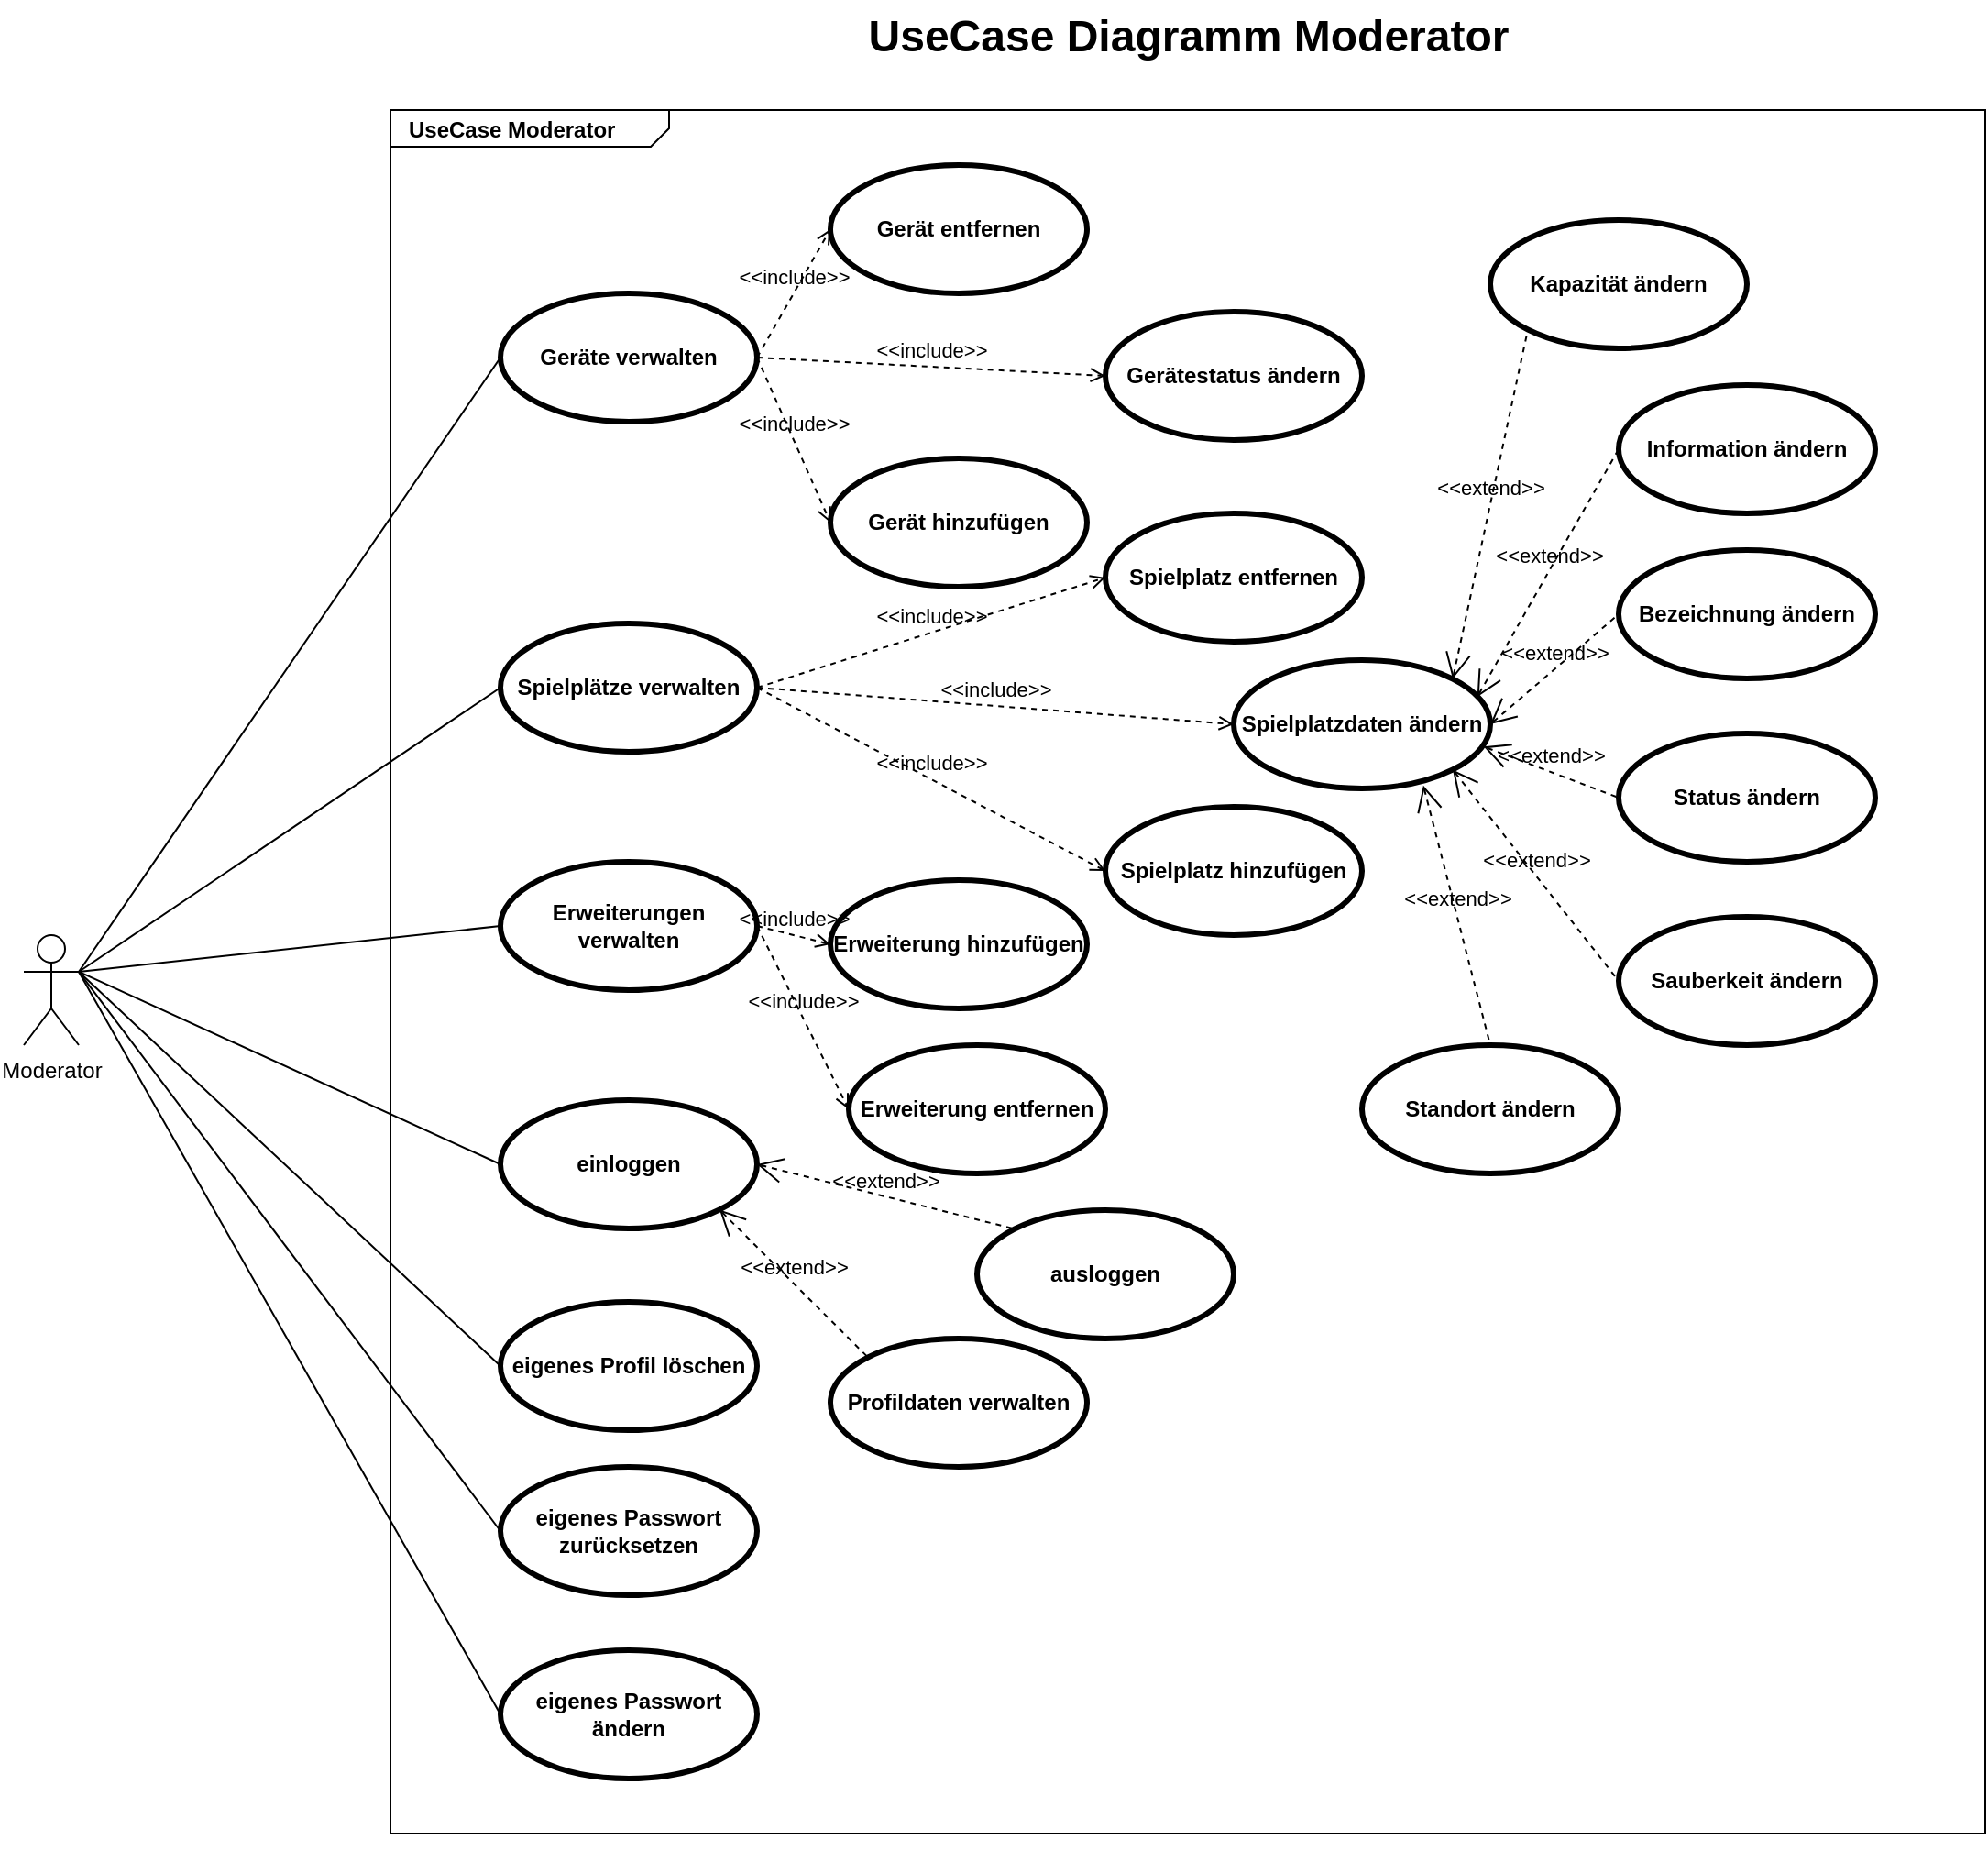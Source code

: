 <mxfile version="13.10.6" type="device"><diagram name="Page-1" id="929967ad-93f9-6ef4-fab6-5d389245f69c"><mxGraphModel dx="1673" dy="934" grid="1" gridSize="10" guides="1" tooltips="1" connect="1" arrows="1" fold="1" page="1" pageScale="1.5" pageWidth="1169" pageHeight="826" background="none" math="0" shadow="0" extFonts="Permanent Marker^https://fonts.googleapis.com/css?family=Permanent+Marker"><root><mxCell id="0" style=";html=1;"/><mxCell id="1" style=";html=1;" parent="0"/><mxCell id="1672d66443f91eb5-1" value="&lt;p style=&quot;margin: 0px ; margin-top: 4px ; margin-left: 10px ; text-align: left&quot;&gt;&lt;b&gt;UseCase Moderator&lt;/b&gt;&lt;/p&gt;" style="html=1;strokeWidth=1;shape=mxgraph.sysml.package;html=1;overflow=fill;whiteSpace=wrap;fillColor=none;gradientColor=none;fontSize=12;align=center;labelX=152.88;" parent="1" vertex="1"><mxGeometry x="260" y="100" width="870" height="940" as="geometry"/></mxCell><mxCell id="1672d66443f91eb5-23" value="UseCase Diagramm Moderator" style="text;strokeColor=none;fillColor=none;html=1;fontSize=24;fontStyle=1;verticalAlign=middle;align=center;" parent="1" vertex="1"><mxGeometry x="260" y="40" width="870" height="40" as="geometry"/></mxCell><mxCell id="x6j4W-cQWIcN5rfus4U2-1" value="Moderator" style="shape=umlActor;html=1;verticalLabelPosition=bottom;verticalAlign=top;align=center;" parent="1" vertex="1"><mxGeometry x="60" y="550" width="30" height="60" as="geometry"/></mxCell><mxCell id="x6j4W-cQWIcN5rfus4U2-9" value="Gerät entfernen" style="shape=ellipse;html=1;strokeWidth=3;fontStyle=1;whiteSpace=wrap;align=center;perimeter=ellipsePerimeter;" parent="1" vertex="1"><mxGeometry x="500" y="130" width="140" height="70" as="geometry"/></mxCell><mxCell id="x6j4W-cQWIcN5rfus4U2-10" value="Geräte verwalten" style="shape=ellipse;html=1;strokeWidth=3;fontStyle=1;whiteSpace=wrap;align=center;perimeter=ellipsePerimeter;" parent="1" vertex="1"><mxGeometry x="320" y="200" width="140" height="70" as="geometry"/></mxCell><mxCell id="x6j4W-cQWIcN5rfus4U2-12" value="Gerätestatus ändern" style="shape=ellipse;html=1;strokeWidth=3;fontStyle=1;whiteSpace=wrap;align=center;perimeter=ellipsePerimeter;" parent="1" vertex="1"><mxGeometry x="650" y="210" width="140" height="70" as="geometry"/></mxCell><mxCell id="x6j4W-cQWIcN5rfus4U2-29" style="edgeStyle=orthogonalEdgeStyle;rounded=0;orthogonalLoop=1;jettySize=auto;html=1;exitX=0.5;exitY=1;exitDx=0;exitDy=0;exitPerimeter=0;" parent="1" source="1672d66443f91eb5-1" target="1672d66443f91eb5-1" edge="1"><mxGeometry relative="1" as="geometry"/></mxCell><mxCell id="T0im5-2Uz31-myXq7a-I-3" value="Spielplatz hinzufügen" style="shape=ellipse;html=1;strokeWidth=3;fontStyle=1;whiteSpace=wrap;align=center;perimeter=ellipsePerimeter;" vertex="1" parent="1"><mxGeometry x="650" y="480" width="140" height="70" as="geometry"/></mxCell><mxCell id="T0im5-2Uz31-myXq7a-I-5" value="Spielplatz entfernen" style="shape=ellipse;html=1;strokeWidth=3;fontStyle=1;whiteSpace=wrap;align=center;perimeter=ellipsePerimeter;" vertex="1" parent="1"><mxGeometry x="650" y="320" width="140" height="70" as="geometry"/></mxCell><mxCell id="T0im5-2Uz31-myXq7a-I-9" value="Spielplätze verwalten" style="shape=ellipse;html=1;strokeWidth=3;fontStyle=1;whiteSpace=wrap;align=center;perimeter=ellipsePerimeter;" vertex="1" parent="1"><mxGeometry x="320" y="380" width="140" height="70" as="geometry"/></mxCell><mxCell id="T0im5-2Uz31-myXq7a-I-15" value="&amp;lt;&amp;lt;include&amp;gt;&amp;gt;" style="edgeStyle=none;html=1;endArrow=open;verticalAlign=bottom;dashed=1;labelBackgroundColor=none;exitX=1;exitY=0.5;exitDx=0;exitDy=0;entryX=0;entryY=0.5;entryDx=0;entryDy=0;" edge="1" parent="1" source="x6j4W-cQWIcN5rfus4U2-10" target="x6j4W-cQWIcN5rfus4U2-9"><mxGeometry width="160" relative="1" as="geometry"><mxPoint x="827.06" y="155.97" as="sourcePoint"/><mxPoint x="510" y="205" as="targetPoint"/></mxGeometry></mxCell><mxCell id="T0im5-2Uz31-myXq7a-I-16" value="Erweiterungen verwalten" style="shape=ellipse;html=1;strokeWidth=3;fontStyle=1;whiteSpace=wrap;align=center;perimeter=ellipsePerimeter;" vertex="1" parent="1"><mxGeometry x="320" y="510" width="140" height="70" as="geometry"/></mxCell><mxCell id="T0im5-2Uz31-myXq7a-I-17" value="&amp;lt;&amp;lt;include&amp;gt;&amp;gt;" style="edgeStyle=none;html=1;endArrow=open;verticalAlign=bottom;dashed=1;labelBackgroundColor=none;entryX=0;entryY=0.5;entryDx=0;entryDy=0;exitX=1;exitY=0.5;exitDx=0;exitDy=0;" edge="1" parent="1" source="x6j4W-cQWIcN5rfus4U2-10" target="x6j4W-cQWIcN5rfus4U2-12"><mxGeometry width="160" relative="1" as="geometry"><mxPoint x="450" y="220" as="sourcePoint"/><mxPoint x="580.0" y="165" as="targetPoint"/></mxGeometry></mxCell><mxCell id="T0im5-2Uz31-myXq7a-I-18" value="Gerät hinzufügen" style="shape=ellipse;html=1;strokeWidth=3;fontStyle=1;whiteSpace=wrap;align=center;perimeter=ellipsePerimeter;" vertex="1" parent="1"><mxGeometry x="500" y="290" width="140" height="70" as="geometry"/></mxCell><mxCell id="T0im5-2Uz31-myXq7a-I-19" value="&amp;lt;&amp;lt;include&amp;gt;&amp;gt;" style="edgeStyle=none;html=1;endArrow=open;verticalAlign=bottom;dashed=1;labelBackgroundColor=none;entryX=0;entryY=0.5;entryDx=0;entryDy=0;exitX=1;exitY=0.5;exitDx=0;exitDy=0;" edge="1" parent="1" source="x6j4W-cQWIcN5rfus4U2-10" target="T0im5-2Uz31-myXq7a-I-18"><mxGeometry width="160" relative="1" as="geometry"><mxPoint x="460" y="230" as="sourcePoint"/><mxPoint x="580.0" y="245" as="targetPoint"/></mxGeometry></mxCell><mxCell id="T0im5-2Uz31-myXq7a-I-20" value="Spielplatzdaten ändern" style="shape=ellipse;html=1;strokeWidth=3;fontStyle=1;whiteSpace=wrap;align=center;perimeter=ellipsePerimeter;" vertex="1" parent="1"><mxGeometry x="720" y="400" width="140" height="70" as="geometry"/></mxCell><mxCell id="T0im5-2Uz31-myXq7a-I-21" value="Erweiterung entfernen" style="shape=ellipse;html=1;strokeWidth=3;fontStyle=1;whiteSpace=wrap;align=center;perimeter=ellipsePerimeter;" vertex="1" parent="1"><mxGeometry x="510" y="610" width="140" height="70" as="geometry"/></mxCell><mxCell id="T0im5-2Uz31-myXq7a-I-22" value="Erweiterung hinzufügen" style="shape=ellipse;html=1;strokeWidth=3;fontStyle=1;whiteSpace=wrap;align=center;perimeter=ellipsePerimeter;" vertex="1" parent="1"><mxGeometry x="500" y="520" width="140" height="70" as="geometry"/></mxCell><mxCell id="T0im5-2Uz31-myXq7a-I-23" value="&amp;lt;&amp;lt;include&amp;gt;&amp;gt;" style="edgeStyle=none;html=1;endArrow=open;verticalAlign=bottom;dashed=1;labelBackgroundColor=none;entryX=0;entryY=0.5;entryDx=0;entryDy=0;exitX=1;exitY=0.5;exitDx=0;exitDy=0;" edge="1" parent="1" source="T0im5-2Uz31-myXq7a-I-9" target="T0im5-2Uz31-myXq7a-I-5"><mxGeometry width="160" relative="1" as="geometry"><mxPoint x="449.919" y="269.536" as="sourcePoint"/><mxPoint x="510.0" y="335.0" as="targetPoint"/></mxGeometry></mxCell><mxCell id="T0im5-2Uz31-myXq7a-I-24" value="&amp;lt;&amp;lt;include&amp;gt;&amp;gt;" style="edgeStyle=none;html=1;endArrow=open;verticalAlign=bottom;dashed=1;labelBackgroundColor=none;entryX=0;entryY=0.5;entryDx=0;entryDy=0;exitX=1;exitY=0.5;exitDx=0;exitDy=0;" edge="1" parent="1" source="T0im5-2Uz31-myXq7a-I-9" target="T0im5-2Uz31-myXq7a-I-20"><mxGeometry width="160" relative="1" as="geometry"><mxPoint x="470.0" y="405.0" as="sourcePoint"/><mxPoint x="660.0" y="365.0" as="targetPoint"/></mxGeometry></mxCell><mxCell id="T0im5-2Uz31-myXq7a-I-25" value="&amp;lt;&amp;lt;include&amp;gt;&amp;gt;" style="edgeStyle=none;html=1;endArrow=open;verticalAlign=bottom;dashed=1;labelBackgroundColor=none;entryX=0;entryY=0.5;entryDx=0;entryDy=0;exitX=1;exitY=0.5;exitDx=0;exitDy=0;" edge="1" parent="1" source="T0im5-2Uz31-myXq7a-I-9" target="T0im5-2Uz31-myXq7a-I-3"><mxGeometry width="160" relative="1" as="geometry"><mxPoint x="470.0" y="405.0" as="sourcePoint"/><mxPoint x="660.0" y="445.0" as="targetPoint"/></mxGeometry></mxCell><mxCell id="T0im5-2Uz31-myXq7a-I-26" value="&amp;lt;&amp;lt;include&amp;gt;&amp;gt;" style="edgeStyle=none;html=1;endArrow=open;verticalAlign=bottom;dashed=1;labelBackgroundColor=none;entryX=0;entryY=0.5;entryDx=0;entryDy=0;exitX=1;exitY=0.5;exitDx=0;exitDy=0;" edge="1" parent="1" source="T0im5-2Uz31-myXq7a-I-16" target="T0im5-2Uz31-myXq7a-I-22"><mxGeometry width="160" relative="1" as="geometry"><mxPoint x="470.0" y="405.0" as="sourcePoint"/><mxPoint x="660.0" y="525.0" as="targetPoint"/></mxGeometry></mxCell><mxCell id="T0im5-2Uz31-myXq7a-I-27" value="&amp;lt;&amp;lt;include&amp;gt;&amp;gt;" style="edgeStyle=none;html=1;endArrow=open;verticalAlign=bottom;dashed=1;labelBackgroundColor=none;entryX=0;entryY=0.5;entryDx=0;entryDy=0;exitX=1;exitY=0.5;exitDx=0;exitDy=0;" edge="1" parent="1" source="T0im5-2Uz31-myXq7a-I-16" target="T0im5-2Uz31-myXq7a-I-21"><mxGeometry width="160" relative="1" as="geometry"><mxPoint x="470.0" y="595.0" as="sourcePoint"/><mxPoint x="510.0" y="575.0" as="targetPoint"/></mxGeometry></mxCell><mxCell id="T0im5-2Uz31-myXq7a-I-29" value="" style="endArrow=none;html=1;entryX=0;entryY=0.5;entryDx=0;entryDy=0;exitX=1;exitY=0.333;exitDx=0;exitDy=0;exitPerimeter=0;" edge="1" parent="1" source="x6j4W-cQWIcN5rfus4U2-1" target="T0im5-2Uz31-myXq7a-I-9"><mxGeometry width="50" height="50" relative="1" as="geometry"><mxPoint x="360" y="500" as="sourcePoint"/><mxPoint x="410" y="450" as="targetPoint"/></mxGeometry></mxCell><mxCell id="T0im5-2Uz31-myXq7a-I-31" value="" style="endArrow=none;html=1;entryX=0;entryY=0.5;entryDx=0;entryDy=0;exitX=1;exitY=0.333;exitDx=0;exitDy=0;exitPerimeter=0;" edge="1" parent="1" source="x6j4W-cQWIcN5rfus4U2-1" target="x6j4W-cQWIcN5rfus4U2-10"><mxGeometry width="50" height="50" relative="1" as="geometry"><mxPoint x="290" y="340" as="sourcePoint"/><mxPoint x="340" y="290" as="targetPoint"/></mxGeometry></mxCell><mxCell id="T0im5-2Uz31-myXq7a-I-32" value="" style="endArrow=none;html=1;entryX=0;entryY=0.5;entryDx=0;entryDy=0;exitX=1;exitY=0.333;exitDx=0;exitDy=0;exitPerimeter=0;" edge="1" parent="1" source="x6j4W-cQWIcN5rfus4U2-1" target="T0im5-2Uz31-myXq7a-I-16"><mxGeometry width="50" height="50" relative="1" as="geometry"><mxPoint x="180" y="310" as="sourcePoint"/><mxPoint x="360" y="490" as="targetPoint"/></mxGeometry></mxCell><mxCell id="T0im5-2Uz31-myXq7a-I-35" value="Kapazität ändern" style="shape=ellipse;html=1;strokeWidth=3;fontStyle=1;whiteSpace=wrap;align=center;perimeter=ellipsePerimeter;" vertex="1" parent="1"><mxGeometry x="860" y="160" width="140" height="70" as="geometry"/></mxCell><mxCell id="T0im5-2Uz31-myXq7a-I-36" value="Bezeichnung ändern" style="shape=ellipse;html=1;strokeWidth=3;fontStyle=1;whiteSpace=wrap;align=center;perimeter=ellipsePerimeter;" vertex="1" parent="1"><mxGeometry x="930" y="340" width="140" height="70" as="geometry"/></mxCell><mxCell id="T0im5-2Uz31-myXq7a-I-37" value="Information ändern" style="shape=ellipse;html=1;strokeWidth=3;fontStyle=1;whiteSpace=wrap;align=center;perimeter=ellipsePerimeter;" vertex="1" parent="1"><mxGeometry x="930" y="250" width="140" height="70" as="geometry"/></mxCell><mxCell id="T0im5-2Uz31-myXq7a-I-42" value="Sauberkeit ändern" style="shape=ellipse;html=1;strokeWidth=3;fontStyle=1;whiteSpace=wrap;align=center;perimeter=ellipsePerimeter;" vertex="1" parent="1"><mxGeometry x="930" y="540" width="140" height="70" as="geometry"/></mxCell><mxCell id="T0im5-2Uz31-myXq7a-I-43" value="Status ändern" style="shape=ellipse;html=1;strokeWidth=3;fontStyle=1;whiteSpace=wrap;align=center;perimeter=ellipsePerimeter;" vertex="1" parent="1"><mxGeometry x="930" y="440" width="140" height="70" as="geometry"/></mxCell><mxCell id="T0im5-2Uz31-myXq7a-I-47" value="einloggen" style="shape=ellipse;html=1;strokeWidth=3;fontStyle=1;whiteSpace=wrap;align=center;perimeter=ellipsePerimeter;" vertex="1" parent="1"><mxGeometry x="320" y="640" width="140" height="70" as="geometry"/></mxCell><mxCell id="T0im5-2Uz31-myXq7a-I-48" value="ausloggen" style="shape=ellipse;html=1;strokeWidth=3;fontStyle=1;whiteSpace=wrap;align=center;perimeter=ellipsePerimeter;" vertex="1" parent="1"><mxGeometry x="580" y="700" width="140" height="70" as="geometry"/></mxCell><mxCell id="T0im5-2Uz31-myXq7a-I-49" value="Profildaten verwalten" style="shape=ellipse;html=1;strokeWidth=3;fontStyle=1;whiteSpace=wrap;align=center;perimeter=ellipsePerimeter;" vertex="1" parent="1"><mxGeometry x="500" y="770" width="140" height="70" as="geometry"/></mxCell><mxCell id="T0im5-2Uz31-myXq7a-I-50" value="&amp;lt;&amp;lt;extend&amp;gt;&amp;gt;" style="edgeStyle=none;html=1;startArrow=open;endArrow=none;startSize=12;verticalAlign=bottom;dashed=1;labelBackgroundColor=none;exitX=1;exitY=0.5;exitDx=0;exitDy=0;entryX=0;entryY=0;entryDx=0;entryDy=0;" edge="1" parent="1" source="T0im5-2Uz31-myXq7a-I-47" target="T0im5-2Uz31-myXq7a-I-48"><mxGeometry width="160" relative="1" as="geometry"><mxPoint x="650" y="590" as="sourcePoint"/><mxPoint x="810" y="590" as="targetPoint"/></mxGeometry></mxCell><mxCell id="T0im5-2Uz31-myXq7a-I-51" value="&amp;lt;&amp;lt;extend&amp;gt;&amp;gt;" style="edgeStyle=none;html=1;startArrow=open;endArrow=none;startSize=12;verticalAlign=bottom;dashed=1;labelBackgroundColor=none;exitX=1;exitY=1;exitDx=0;exitDy=0;entryX=0;entryY=0;entryDx=0;entryDy=0;" edge="1" parent="1" source="T0im5-2Uz31-myXq7a-I-47" target="T0im5-2Uz31-myXq7a-I-49"><mxGeometry width="160" relative="1" as="geometry"><mxPoint x="470.0" y="705.0" as="sourcePoint"/><mxPoint x="530.081" y="730.464" as="targetPoint"/></mxGeometry></mxCell><mxCell id="T0im5-2Uz31-myXq7a-I-52" value="eigenes Profil löschen" style="shape=ellipse;html=1;strokeWidth=3;fontStyle=1;whiteSpace=wrap;align=center;perimeter=ellipsePerimeter;" vertex="1" parent="1"><mxGeometry x="320" y="750" width="140" height="70" as="geometry"/></mxCell><mxCell id="T0im5-2Uz31-myXq7a-I-53" value="" style="endArrow=none;html=1;entryX=0;entryY=0.5;entryDx=0;entryDy=0;exitX=1;exitY=0.333;exitDx=0;exitDy=0;exitPerimeter=0;" edge="1" parent="1" source="x6j4W-cQWIcN5rfus4U2-1" target="T0im5-2Uz31-myXq7a-I-47"><mxGeometry width="50" height="50" relative="1" as="geometry"><mxPoint x="190" y="320.0" as="sourcePoint"/><mxPoint x="330.0" y="595.0" as="targetPoint"/></mxGeometry></mxCell><mxCell id="T0im5-2Uz31-myXq7a-I-54" value="" style="endArrow=none;html=1;entryX=0;entryY=0.5;entryDx=0;entryDy=0;exitX=1;exitY=0.333;exitDx=0;exitDy=0;exitPerimeter=0;" edge="1" parent="1" source="x6j4W-cQWIcN5rfus4U2-1" target="T0im5-2Uz31-myXq7a-I-52"><mxGeometry width="50" height="50" relative="1" as="geometry"><mxPoint x="190" y="320.0" as="sourcePoint"/><mxPoint x="330.0" y="685.0" as="targetPoint"/></mxGeometry></mxCell><mxCell id="T0im5-2Uz31-myXq7a-I-55" value="eigenes Passwort zurücksetzen" style="shape=ellipse;html=1;strokeWidth=3;fontStyle=1;whiteSpace=wrap;align=center;perimeter=ellipsePerimeter;" vertex="1" parent="1"><mxGeometry x="320" y="840" width="140" height="70" as="geometry"/></mxCell><mxCell id="T0im5-2Uz31-myXq7a-I-56" value="" style="endArrow=none;html=1;entryX=0;entryY=0.5;entryDx=0;entryDy=0;exitX=1;exitY=0.333;exitDx=0;exitDy=0;exitPerimeter=0;" edge="1" parent="1" source="x6j4W-cQWIcN5rfus4U2-1" target="T0im5-2Uz31-myXq7a-I-55"><mxGeometry width="50" height="50" relative="1" as="geometry"><mxPoint x="190" y="320.0" as="sourcePoint"/><mxPoint x="330.0" y="795.0" as="targetPoint"/></mxGeometry></mxCell><mxCell id="T0im5-2Uz31-myXq7a-I-57" value="eigenes Passwort ändern" style="shape=ellipse;html=1;strokeWidth=3;fontStyle=1;whiteSpace=wrap;align=center;perimeter=ellipsePerimeter;" vertex="1" parent="1"><mxGeometry x="320" y="940" width="140" height="70" as="geometry"/></mxCell><mxCell id="T0im5-2Uz31-myXq7a-I-58" value="" style="endArrow=none;html=1;entryX=0;entryY=0.5;entryDx=0;entryDy=0;exitX=1;exitY=0.333;exitDx=0;exitDy=0;exitPerimeter=0;" edge="1" parent="1" source="x6j4W-cQWIcN5rfus4U2-1" target="T0im5-2Uz31-myXq7a-I-57"><mxGeometry width="50" height="50" relative="1" as="geometry"><mxPoint x="170" y="500.0" as="sourcePoint"/><mxPoint x="330.0" y="885" as="targetPoint"/></mxGeometry></mxCell><mxCell id="T0im5-2Uz31-myXq7a-I-59" value="Standort ändern" style="shape=ellipse;html=1;strokeWidth=3;fontStyle=1;whiteSpace=wrap;align=center;perimeter=ellipsePerimeter;" vertex="1" parent="1"><mxGeometry x="790" y="610" width="140" height="70" as="geometry"/></mxCell><mxCell id="T0im5-2Uz31-myXq7a-I-60" value="&amp;lt;&amp;lt;extend&amp;gt;&amp;gt;" style="edgeStyle=none;html=1;startArrow=open;endArrow=none;startSize=12;verticalAlign=bottom;dashed=1;labelBackgroundColor=none;exitX=1;exitY=0;exitDx=0;exitDy=0;entryX=0;entryY=1;entryDx=0;entryDy=0;" edge="1" parent="1" source="T0im5-2Uz31-myXq7a-I-20" target="T0im5-2Uz31-myXq7a-I-35"><mxGeometry width="160" relative="1" as="geometry"><mxPoint x="889.919" y="559.996" as="sourcePoint"/><mxPoint x="970.081" y="640.924" as="targetPoint"/></mxGeometry></mxCell><mxCell id="T0im5-2Uz31-myXq7a-I-61" value="&amp;lt;&amp;lt;extend&amp;gt;&amp;gt;" style="edgeStyle=none;html=1;startArrow=open;endArrow=none;startSize=12;verticalAlign=bottom;dashed=1;labelBackgroundColor=none;exitX=0.949;exitY=0.287;exitDx=0;exitDy=0;entryX=0;entryY=0.5;entryDx=0;entryDy=0;exitPerimeter=0;" edge="1" parent="1" source="T0im5-2Uz31-myXq7a-I-20" target="T0im5-2Uz31-myXq7a-I-37"><mxGeometry width="160" relative="1" as="geometry"><mxPoint x="989.919" y="460.464" as="sourcePoint"/><mxPoint x="1070.0" y="285.0" as="targetPoint"/></mxGeometry></mxCell><mxCell id="T0im5-2Uz31-myXq7a-I-62" value="&amp;lt;&amp;lt;extend&amp;gt;&amp;gt;" style="edgeStyle=none;html=1;startArrow=open;endArrow=none;startSize=12;verticalAlign=bottom;dashed=1;labelBackgroundColor=none;exitX=1;exitY=0.5;exitDx=0;exitDy=0;entryX=0;entryY=0.5;entryDx=0;entryDy=0;" edge="1" parent="1" source="T0im5-2Uz31-myXq7a-I-20" target="T0im5-2Uz31-myXq7a-I-36"><mxGeometry width="160" relative="1" as="geometry"><mxPoint x="999.919" y="470.464" as="sourcePoint"/><mxPoint x="1080.0" y="295.0" as="targetPoint"/></mxGeometry></mxCell><mxCell id="T0im5-2Uz31-myXq7a-I-63" value="&amp;lt;&amp;lt;extend&amp;gt;&amp;gt;" style="edgeStyle=none;html=1;startArrow=open;endArrow=none;startSize=12;verticalAlign=bottom;dashed=1;labelBackgroundColor=none;exitX=0.974;exitY=0.674;exitDx=0;exitDy=0;entryX=0;entryY=0.5;entryDx=0;entryDy=0;exitPerimeter=0;" edge="1" parent="1" source="T0im5-2Uz31-myXq7a-I-20" target="T0im5-2Uz31-myXq7a-I-43"><mxGeometry width="160" relative="1" as="geometry"><mxPoint x="1009.919" y="480.464" as="sourcePoint"/><mxPoint x="1090.0" y="305.0" as="targetPoint"/></mxGeometry></mxCell><mxCell id="T0im5-2Uz31-myXq7a-I-64" value="&amp;lt;&amp;lt;extend&amp;gt;&amp;gt;" style="edgeStyle=none;html=1;startArrow=open;endArrow=none;startSize=12;verticalAlign=bottom;dashed=1;labelBackgroundColor=none;exitX=1;exitY=1;exitDx=0;exitDy=0;entryX=0;entryY=0.5;entryDx=0;entryDy=0;" edge="1" parent="1" source="T0im5-2Uz31-myXq7a-I-20" target="T0im5-2Uz31-myXq7a-I-42"><mxGeometry width="160" relative="1" as="geometry"><mxPoint x="1019.919" y="490.464" as="sourcePoint"/><mxPoint x="1100.0" y="315.0" as="targetPoint"/></mxGeometry></mxCell><mxCell id="T0im5-2Uz31-myXq7a-I-65" value="&amp;lt;&amp;lt;extend&amp;gt;&amp;gt;" style="edgeStyle=none;html=1;startArrow=open;endArrow=none;startSize=12;verticalAlign=bottom;dashed=1;labelBackgroundColor=none;exitX=0.739;exitY=0.976;exitDx=0;exitDy=0;entryX=0.5;entryY=0;entryDx=0;entryDy=0;exitPerimeter=0;" edge="1" parent="1" source="T0im5-2Uz31-myXq7a-I-20" target="T0im5-2Uz31-myXq7a-I-59"><mxGeometry width="160" relative="1" as="geometry"><mxPoint x="1029.919" y="500.464" as="sourcePoint"/><mxPoint x="1110.0" y="325.0" as="targetPoint"/></mxGeometry></mxCell></root></mxGraphModel></diagram></mxfile>